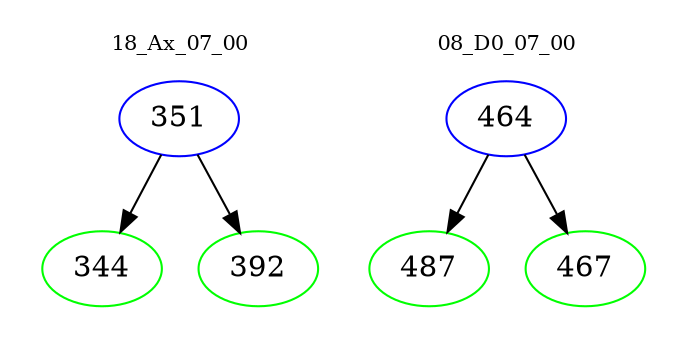 digraph{
subgraph cluster_0 {
color = white
label = "18_Ax_07_00";
fontsize=10;
T0_351 [label="351", color="blue"]
T0_351 -> T0_344 [color="black"]
T0_344 [label="344", color="green"]
T0_351 -> T0_392 [color="black"]
T0_392 [label="392", color="green"]
}
subgraph cluster_1 {
color = white
label = "08_D0_07_00";
fontsize=10;
T1_464 [label="464", color="blue"]
T1_464 -> T1_487 [color="black"]
T1_487 [label="487", color="green"]
T1_464 -> T1_467 [color="black"]
T1_467 [label="467", color="green"]
}
}
